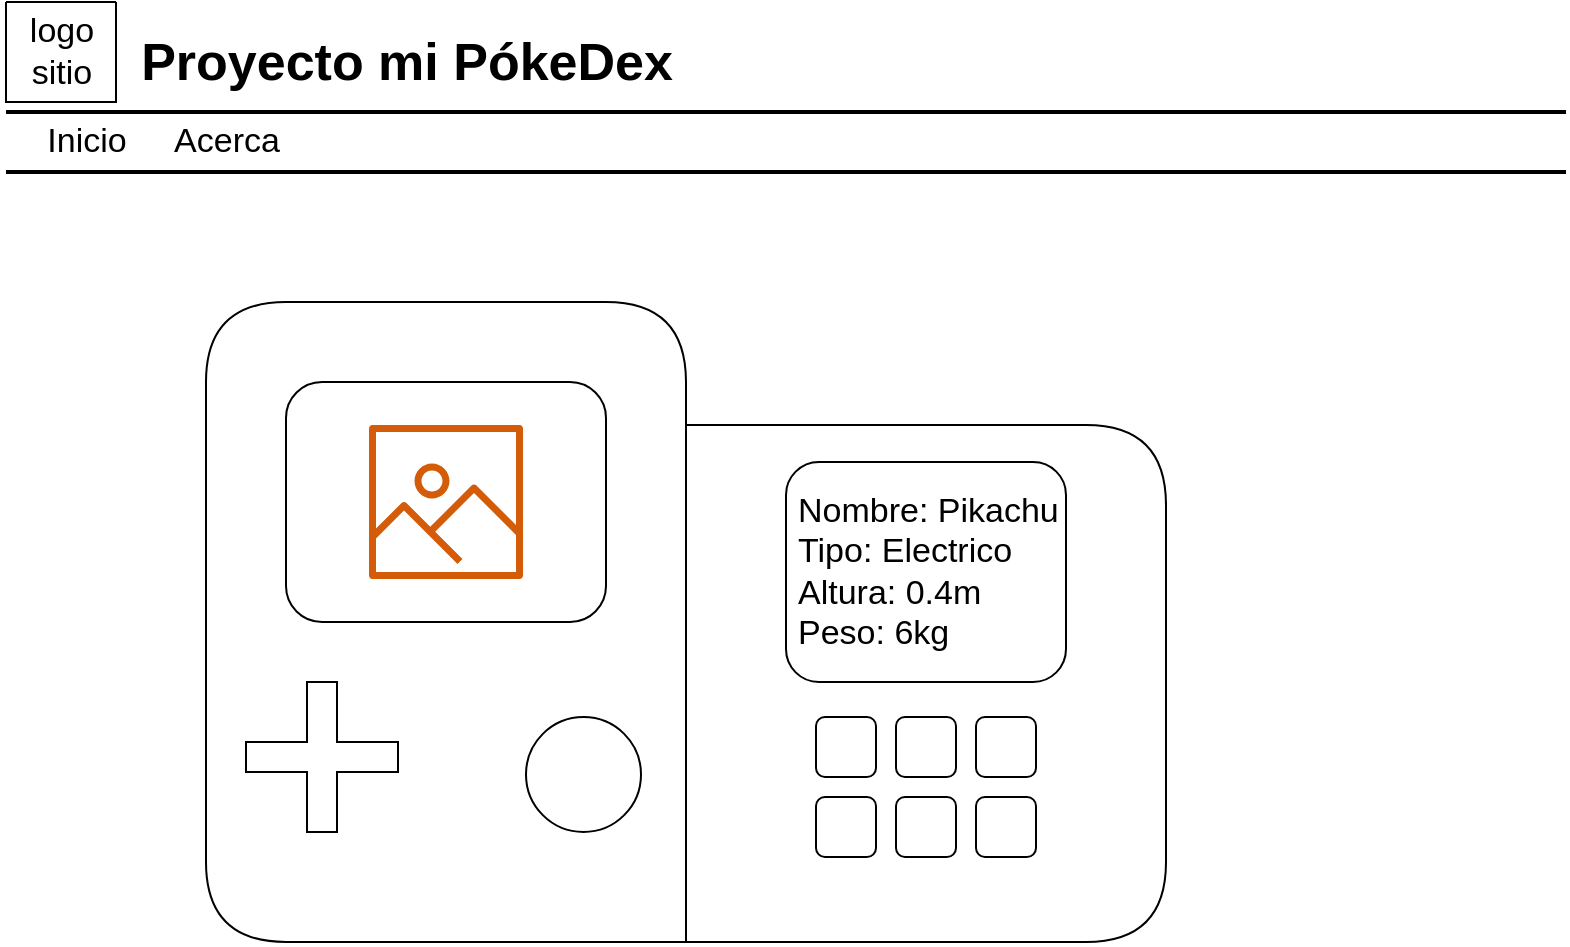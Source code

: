 <mxfile version="18.2.1" type="device"><diagram id="7JXaS5qp3AZlQVtsIvj8" name="Page-1"><mxGraphModel dx="1008" dy="505" grid="1" gridSize="10" guides="1" tooltips="1" connect="1" arrows="1" fold="1" page="1" pageScale="1" pageWidth="827" pageHeight="1169" math="0" shadow="0"><root><mxCell id="0"/><mxCell id="1" parent="0"/><mxCell id="rSNacC4SkL4Cs7M0MC84-21" value="" style="endArrow=none;html=1;fontSize=26;startSize=8;endSize=8;curved=1;" edge="1" parent="1"><mxGeometry width="50" height="50" relative="1" as="geometry"><mxPoint x="160" y="160" as="sourcePoint"/><mxPoint x="120" y="200" as="targetPoint"/><Array as="points"><mxPoint x="120" y="160"/></Array></mxGeometry></mxCell><mxCell id="rSNacC4SkL4Cs7M0MC84-3" value="" style="line;strokeWidth=2;html=1;fontSize=14;" vertex="1" parent="1"><mxGeometry x="20" y="60" width="780" height="10" as="geometry"/></mxCell><mxCell id="rSNacC4SkL4Cs7M0MC84-4" value="" style="line;strokeWidth=2;html=1;fontSize=14;" vertex="1" parent="1"><mxGeometry x="20" y="90" width="780" height="10" as="geometry"/></mxCell><mxCell id="rSNacC4SkL4Cs7M0MC84-9" value="" style="swimlane;startSize=0;fontSize=14;" vertex="1" parent="1"><mxGeometry x="20" y="10" width="55" height="50" as="geometry"/></mxCell><mxCell id="rSNacC4SkL4Cs7M0MC84-13" value="logo&lt;br&gt;sitio" style="text;html=1;strokeColor=none;fillColor=none;align=center;verticalAlign=middle;whiteSpace=wrap;rounded=0;fontSize=17;" vertex="1" parent="rSNacC4SkL4Cs7M0MC84-9"><mxGeometry x="-2.5" y="10" width="60" height="30" as="geometry"/></mxCell><mxCell id="rSNacC4SkL4Cs7M0MC84-10" value="&lt;font style=&quot;vertical-align: inherit; font-size: 17px;&quot;&gt;&lt;font style=&quot;vertical-align: inherit; font-size: 17px;&quot;&gt;Inicio&lt;/font&gt;&lt;/font&gt;" style="text;html=1;strokeColor=none;fillColor=none;align=center;verticalAlign=middle;rounded=0;fontSize=17;labelPosition=center;verticalLabelPosition=middle;" vertex="1" parent="1"><mxGeometry x="30" y="60" width="60" height="40" as="geometry"/></mxCell><mxCell id="rSNacC4SkL4Cs7M0MC84-11" value="&lt;font style=&quot;vertical-align: inherit; font-size: 17px;&quot;&gt;&lt;font style=&quot;vertical-align: inherit; font-size: 17px;&quot;&gt;Acerca&lt;/font&gt;&lt;/font&gt;" style="text;html=1;strokeColor=none;fillColor=none;align=center;verticalAlign=middle;rounded=0;fontSize=17;labelPosition=center;verticalLabelPosition=middle;" vertex="1" parent="1"><mxGeometry x="100" y="60" width="60" height="40" as="geometry"/></mxCell><mxCell id="rSNacC4SkL4Cs7M0MC84-12" value="Proyecto mi PókeDex" style="text;strokeColor=none;fillColor=none;html=1;fontSize=26;fontStyle=1;verticalAlign=middle;align=center;" vertex="1" parent="1"><mxGeometry x="170" y="20" width="100" height="40" as="geometry"/></mxCell><mxCell id="rSNacC4SkL4Cs7M0MC84-17" value="" style="endArrow=none;html=1;rounded=0;fontSize=26;startSize=8;endSize=8;" edge="1" parent="1"><mxGeometry width="50" height="50" relative="1" as="geometry"><mxPoint x="120" y="440" as="sourcePoint"/><mxPoint x="120" y="200" as="targetPoint"/></mxGeometry></mxCell><mxCell id="rSNacC4SkL4Cs7M0MC84-18" value="" style="endArrow=none;html=1;rounded=0;fontSize=26;startSize=8;endSize=8;" edge="1" parent="1"><mxGeometry width="50" height="50" relative="1" as="geometry"><mxPoint x="360" y="440" as="sourcePoint"/><mxPoint x="360" y="200" as="targetPoint"/></mxGeometry></mxCell><mxCell id="rSNacC4SkL4Cs7M0MC84-19" value="" style="endArrow=none;html=1;fontSize=26;startSize=8;endSize=8;curved=1;" edge="1" parent="1"><mxGeometry width="50" height="50" relative="1" as="geometry"><mxPoint x="320" y="160" as="sourcePoint"/><mxPoint x="360" y="200" as="targetPoint"/><Array as="points"><mxPoint x="360" y="160"/></Array></mxGeometry></mxCell><mxCell id="rSNacC4SkL4Cs7M0MC84-22" value="" style="endArrow=none;html=1;fontSize=26;startSize=8;endSize=8;curved=1;" edge="1" parent="1"><mxGeometry width="50" height="50" relative="1" as="geometry"><mxPoint x="160" y="160" as="sourcePoint"/><mxPoint x="320" y="160" as="targetPoint"/></mxGeometry></mxCell><mxCell id="rSNacC4SkL4Cs7M0MC84-23" value="" style="endArrow=none;html=1;fontSize=26;startSize=8;endSize=8;curved=1;" edge="1" parent="1"><mxGeometry width="50" height="50" relative="1" as="geometry"><mxPoint x="160" y="480" as="sourcePoint"/><mxPoint x="320" y="480" as="targetPoint"/></mxGeometry></mxCell><mxCell id="rSNacC4SkL4Cs7M0MC84-25" value="" style="endArrow=none;html=1;fontSize=26;startSize=8;endSize=8;curved=1;" edge="1" parent="1"><mxGeometry width="50" height="50" relative="1" as="geometry"><mxPoint x="160" y="480" as="sourcePoint"/><mxPoint x="120" y="440" as="targetPoint"/><Array as="points"><mxPoint x="120" y="480"/></Array></mxGeometry></mxCell><mxCell id="rSNacC4SkL4Cs7M0MC84-26" value="" style="endArrow=none;html=1;fontSize=26;startSize=8;endSize=8;rounded=0;" edge="1" parent="1"><mxGeometry width="50" height="50" relative="1" as="geometry"><mxPoint x="320" y="480" as="sourcePoint"/><mxPoint x="360" y="440" as="targetPoint"/><Array as="points"><mxPoint x="360" y="480"/></Array></mxGeometry></mxCell><mxCell id="rSNacC4SkL4Cs7M0MC84-27" value="" style="rounded=1;whiteSpace=wrap;html=1;fontSize=26;" vertex="1" parent="1"><mxGeometry x="160" y="200" width="160" height="120" as="geometry"/></mxCell><mxCell id="rSNacC4SkL4Cs7M0MC84-28" value="" style="shape=cross;whiteSpace=wrap;html=1;rounded=1;fontSize=26;strokeWidth=1;strokeColor=#000000;" vertex="1" parent="1"><mxGeometry x="140" y="350" width="76" height="75" as="geometry"/></mxCell><mxCell id="rSNacC4SkL4Cs7M0MC84-29" value="" style="ellipse;whiteSpace=wrap;html=1;aspect=fixed;rounded=1;fontSize=26;" vertex="1" parent="1"><mxGeometry x="280" y="367.5" width="57.5" height="57.5" as="geometry"/></mxCell><mxCell id="rSNacC4SkL4Cs7M0MC84-30" value="" style="endArrow=none;html=1;rounded=0;fontSize=26;startSize=8;endSize=8;" edge="1" parent="1"><mxGeometry width="50" height="50" relative="1" as="geometry"><mxPoint x="360" y="221.5" as="sourcePoint"/><mxPoint x="560" y="221.5" as="targetPoint"/></mxGeometry></mxCell><mxCell id="rSNacC4SkL4Cs7M0MC84-31" value="" style="endArrow=none;html=1;fontSize=26;startSize=8;endSize=8;curved=1;" edge="1" parent="1"><mxGeometry width="50" height="50" relative="1" as="geometry"><mxPoint x="560" y="221.5" as="sourcePoint"/><mxPoint x="600" y="261.5" as="targetPoint"/><Array as="points"><mxPoint x="600" y="221.5"/></Array></mxGeometry></mxCell><mxCell id="rSNacC4SkL4Cs7M0MC84-32" value="" style="endArrow=none;html=1;rounded=0;fontSize=26;startSize=8;endSize=8;" edge="1" parent="1"><mxGeometry width="50" height="50" relative="1" as="geometry"><mxPoint x="600" y="440" as="sourcePoint"/><mxPoint x="600" y="260" as="targetPoint"/></mxGeometry></mxCell><mxCell id="rSNacC4SkL4Cs7M0MC84-33" value="" style="endArrow=none;html=1;fontSize=26;startSize=8;endSize=8;curved=1;" edge="1" parent="1"><mxGeometry width="50" height="50" relative="1" as="geometry"><mxPoint x="560" y="480" as="sourcePoint"/><mxPoint x="600" y="440" as="targetPoint"/><Array as="points"><mxPoint x="600" y="480"/></Array></mxGeometry></mxCell><mxCell id="rSNacC4SkL4Cs7M0MC84-34" value="" style="endArrow=none;html=1;rounded=0;fontSize=26;startSize=8;endSize=8;" edge="1" parent="1"><mxGeometry width="50" height="50" relative="1" as="geometry"><mxPoint x="360" y="480" as="sourcePoint"/><mxPoint x="560" y="480" as="targetPoint"/></mxGeometry></mxCell><mxCell id="rSNacC4SkL4Cs7M0MC84-35" value="" style="rounded=1;whiteSpace=wrap;html=1;fontSize=26;" vertex="1" parent="1"><mxGeometry x="410" y="240" width="140" height="110" as="geometry"/></mxCell><mxCell id="rSNacC4SkL4Cs7M0MC84-36" value="" style="whiteSpace=wrap;html=1;aspect=fixed;rounded=1;fontSize=26;strokeColor=#000000;strokeWidth=1;" vertex="1" parent="1"><mxGeometry x="425" y="367.5" width="30" height="30" as="geometry"/></mxCell><mxCell id="rSNacC4SkL4Cs7M0MC84-37" value="" style="whiteSpace=wrap;html=1;aspect=fixed;rounded=1;fontSize=26;strokeColor=#000000;strokeWidth=1;" vertex="1" parent="1"><mxGeometry x="465" y="367.5" width="30" height="30" as="geometry"/></mxCell><mxCell id="rSNacC4SkL4Cs7M0MC84-38" value="" style="whiteSpace=wrap;html=1;aspect=fixed;rounded=1;fontSize=26;strokeColor=#000000;strokeWidth=1;" vertex="1" parent="1"><mxGeometry x="505" y="367.5" width="30" height="30" as="geometry"/></mxCell><mxCell id="rSNacC4SkL4Cs7M0MC84-39" value="" style="whiteSpace=wrap;html=1;aspect=fixed;rounded=1;fontSize=26;strokeColor=#000000;strokeWidth=1;" vertex="1" parent="1"><mxGeometry x="425" y="407.5" width="30" height="30" as="geometry"/></mxCell><mxCell id="rSNacC4SkL4Cs7M0MC84-40" value="" style="whiteSpace=wrap;html=1;aspect=fixed;rounded=1;fontSize=26;strokeColor=#000000;strokeWidth=1;" vertex="1" parent="1"><mxGeometry x="465" y="407.5" width="30" height="30" as="geometry"/></mxCell><mxCell id="rSNacC4SkL4Cs7M0MC84-41" value="" style="whiteSpace=wrap;html=1;aspect=fixed;rounded=1;fontSize=26;strokeColor=#000000;strokeWidth=1;" vertex="1" parent="1"><mxGeometry x="505" y="407.5" width="30" height="30" as="geometry"/></mxCell><mxCell id="rSNacC4SkL4Cs7M0MC84-42" value="" style="sketch=0;outlineConnect=0;fontColor=#232F3E;gradientColor=none;fillColor=#D45B07;strokeColor=none;dashed=0;verticalLabelPosition=bottom;verticalAlign=top;align=center;html=1;fontSize=12;fontStyle=0;aspect=fixed;pointerEvents=1;shape=mxgraph.aws4.container_registry_image;rounded=1;" vertex="1" parent="1"><mxGeometry x="201.5" y="221.5" width="77" height="77" as="geometry"/></mxCell><mxCell id="rSNacC4SkL4Cs7M0MC84-43" value="Nombre: Pikachu&lt;br style=&quot;font-size: 17px;&quot;&gt;Tipo: Electrico&lt;br style=&quot;font-size: 17px;&quot;&gt;Altura: 0.4m&lt;br style=&quot;font-size: 17px;&quot;&gt;&lt;div style=&quot;font-size: 17px;&quot;&gt;&lt;span style=&quot;background-color: initial; font-size: 17px;&quot;&gt;Peso: 6kg&lt;/span&gt;&lt;/div&gt;" style="text;html=1;strokeColor=none;fillColor=none;align=left;verticalAlign=middle;whiteSpace=wrap;rounded=0;fontSize=17;" vertex="1" parent="1"><mxGeometry x="414" y="175" width="380" height="240" as="geometry"/></mxCell></root></mxGraphModel></diagram></mxfile>